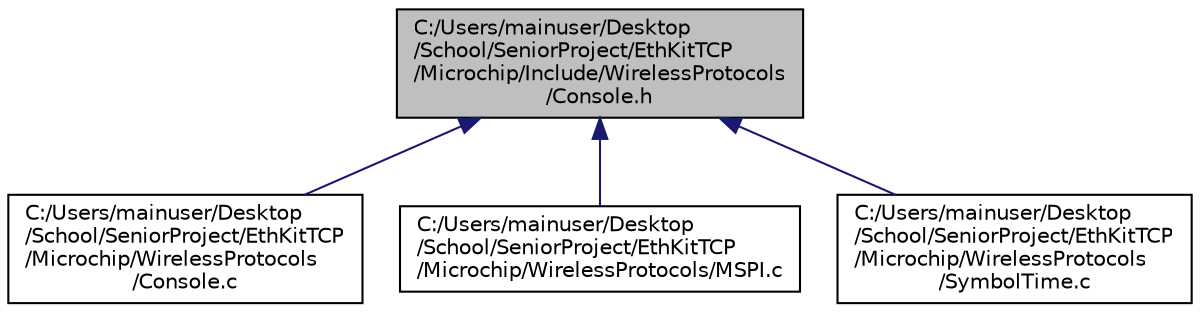 digraph "C:/Users/mainuser/Desktop/School/SeniorProject/EthKitTCP/Microchip/Include/WirelessProtocols/Console.h"
{
  edge [fontname="Helvetica",fontsize="10",labelfontname="Helvetica",labelfontsize="10"];
  node [fontname="Helvetica",fontsize="10",shape=record];
  Node1 [label="C:/Users/mainuser/Desktop\l/School/SeniorProject/EthKitTCP\l/Microchip/Include/WirelessProtocols\l/Console.h",height=0.2,width=0.4,color="black", fillcolor="grey75", style="filled", fontcolor="black"];
  Node1 -> Node2 [dir="back",color="midnightblue",fontsize="10",style="solid",fontname="Helvetica"];
  Node2 [label="C:/Users/mainuser/Desktop\l/School/SeniorProject/EthKitTCP\l/Microchip/WirelessProtocols\l/Console.c",height=0.2,width=0.4,color="black", fillcolor="white", style="filled",URL="$_console_8c.html"];
  Node1 -> Node3 [dir="back",color="midnightblue",fontsize="10",style="solid",fontname="Helvetica"];
  Node3 [label="C:/Users/mainuser/Desktop\l/School/SeniorProject/EthKitTCP\l/Microchip/WirelessProtocols/MSPI.c",height=0.2,width=0.4,color="black", fillcolor="white", style="filled",URL="$_m_s_p_i_8c.html"];
  Node1 -> Node4 [dir="back",color="midnightblue",fontsize="10",style="solid",fontname="Helvetica"];
  Node4 [label="C:/Users/mainuser/Desktop\l/School/SeniorProject/EthKitTCP\l/Microchip/WirelessProtocols\l/SymbolTime.c",height=0.2,width=0.4,color="black", fillcolor="white", style="filled",URL="$_symbol_time_8c.html"];
}
